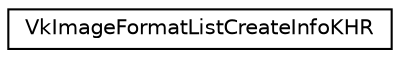digraph "Graphical Class Hierarchy"
{
 // LATEX_PDF_SIZE
  edge [fontname="Helvetica",fontsize="10",labelfontname="Helvetica",labelfontsize="10"];
  node [fontname="Helvetica",fontsize="10",shape=record];
  rankdir="LR";
  Node0 [label="VkImageFormatListCreateInfoKHR",height=0.2,width=0.4,color="black", fillcolor="white", style="filled",URL="$d8/d21/structVkImageFormatListCreateInfoKHR.html",tooltip=" "];
}
